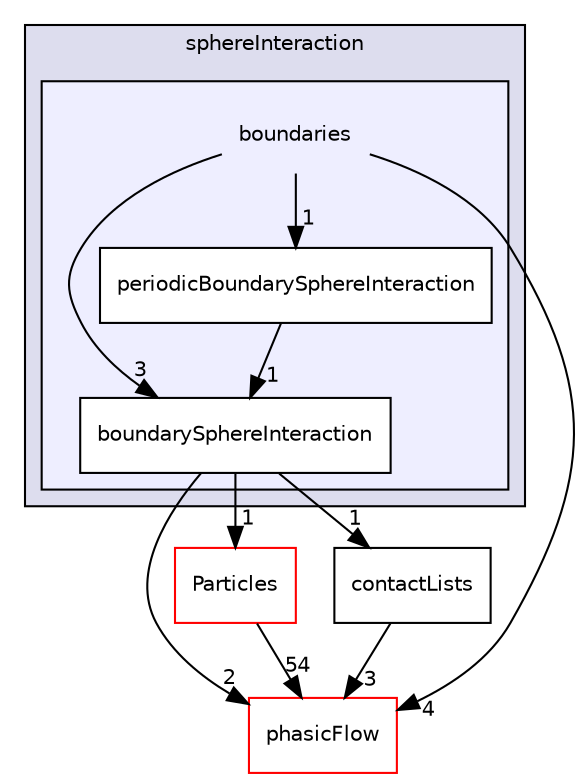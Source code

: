 digraph "src/Interaction/sphereInteraction/boundaries" {
  compound=true
  node [ fontsize="10", fontname="Helvetica"];
  edge [ labelfontsize="10", labelfontname="Helvetica"];
  subgraph clusterdir_7845a75b893e9912b1a2d3b9d9476e0b {
    graph [ bgcolor="#ddddee", pencolor="black", label="sphereInteraction" fontname="Helvetica", fontsize="10", URL="dir_7845a75b893e9912b1a2d3b9d9476e0b.html"]
  subgraph clusterdir_69e926e29d3967585e97de6013991fb8 {
    graph [ bgcolor="#eeeeff", pencolor="black", label="" URL="dir_69e926e29d3967585e97de6013991fb8.html"];
    dir_69e926e29d3967585e97de6013991fb8 [shape=plaintext label="boundaries"];
    dir_f183b96d8c04439f6b55610f7fceec9d [shape=box label="boundarySphereInteraction" color="black" fillcolor="white" style="filled" URL="dir_f183b96d8c04439f6b55610f7fceec9d.html"];
    dir_8b3e40321c8273deb22d935c562c0232 [shape=box label="periodicBoundarySphereInteraction" color="black" fillcolor="white" style="filled" URL="dir_8b3e40321c8273deb22d935c562c0232.html"];
  }
  }
  dir_cd7a5046d028e114fc17b2ebc2bd02d2 [shape=box label="phasicFlow" fillcolor="white" style="filled" color="red" URL="dir_cd7a5046d028e114fc17b2ebc2bd02d2.html"];
  dir_9e72493e858003bd3d74a55a2aedd075 [shape=box label="Particles" fillcolor="white" style="filled" color="red" URL="dir_9e72493e858003bd3d74a55a2aedd075.html"];
  dir_cfeb40d2a5ed0376bc9d9d3119f08c90 [shape=box label="contactLists" URL="dir_cfeb40d2a5ed0376bc9d9d3119f08c90.html"];
  dir_8b3e40321c8273deb22d935c562c0232->dir_f183b96d8c04439f6b55610f7fceec9d [headlabel="1", labeldistance=1.5 headhref="dir_000041_000048.html"];
  dir_69e926e29d3967585e97de6013991fb8->dir_8b3e40321c8273deb22d935c562c0232 [headlabel="1", labeldistance=1.5 headhref="dir_000040_000041.html"];
  dir_69e926e29d3967585e97de6013991fb8->dir_cd7a5046d028e114fc17b2ebc2bd02d2 [headlabel="4", labeldistance=1.5 headhref="dir_000040_000031.html"];
  dir_69e926e29d3967585e97de6013991fb8->dir_f183b96d8c04439f6b55610f7fceec9d [headlabel="3", labeldistance=1.5 headhref="dir_000040_000048.html"];
  dir_9e72493e858003bd3d74a55a2aedd075->dir_cd7a5046d028e114fc17b2ebc2bd02d2 [headlabel="54", labeldistance=1.5 headhref="dir_000063_000031.html"];
  dir_f183b96d8c04439f6b55610f7fceec9d->dir_cd7a5046d028e114fc17b2ebc2bd02d2 [headlabel="2", labeldistance=1.5 headhref="dir_000048_000031.html"];
  dir_f183b96d8c04439f6b55610f7fceec9d->dir_9e72493e858003bd3d74a55a2aedd075 [headlabel="1", labeldistance=1.5 headhref="dir_000048_000063.html"];
  dir_f183b96d8c04439f6b55610f7fceec9d->dir_cfeb40d2a5ed0376bc9d9d3119f08c90 [headlabel="1", labeldistance=1.5 headhref="dir_000048_000022.html"];
  dir_cfeb40d2a5ed0376bc9d9d3119f08c90->dir_cd7a5046d028e114fc17b2ebc2bd02d2 [headlabel="3", labeldistance=1.5 headhref="dir_000022_000031.html"];
}
